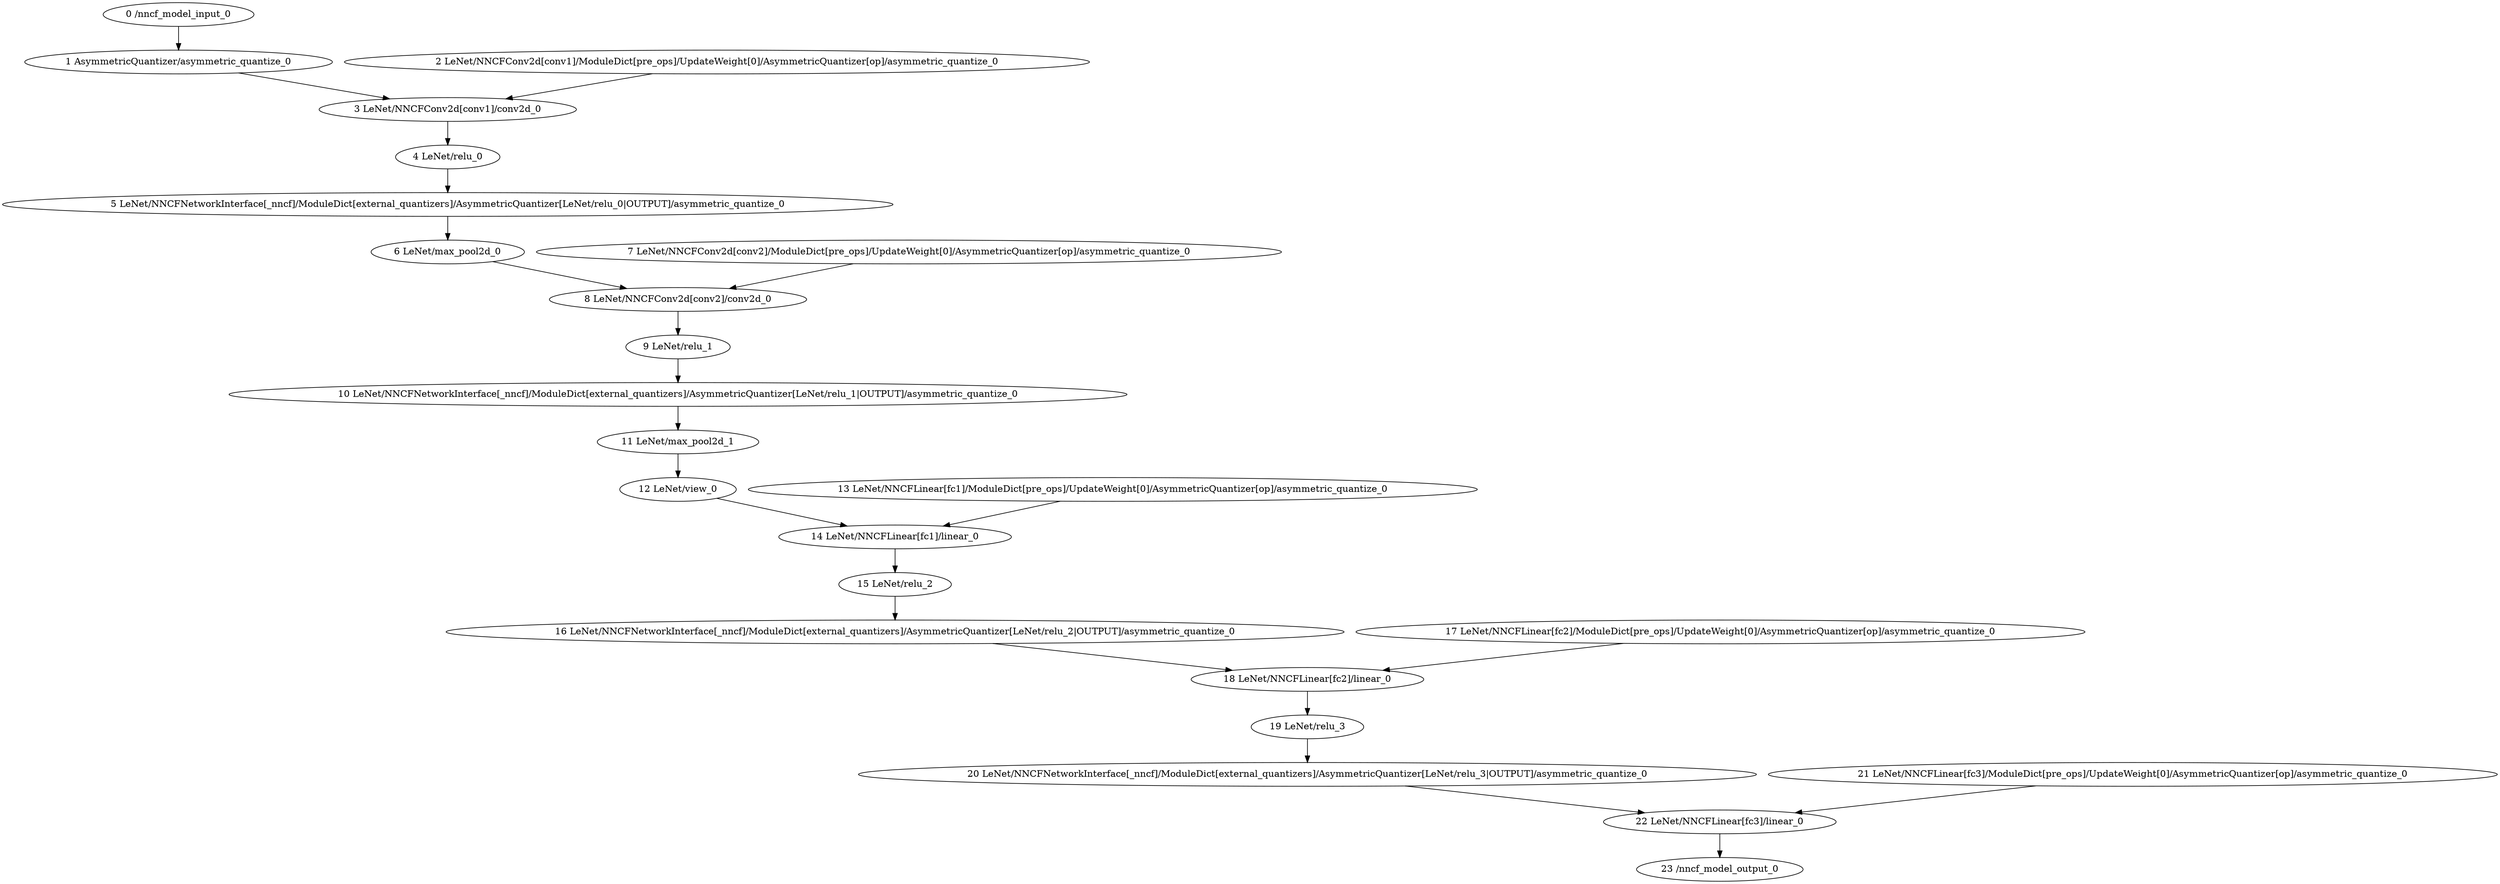 strict digraph  {
"0 /nncf_model_input_0" [id=0, type=nncf_model_input];
"1 AsymmetricQuantizer/asymmetric_quantize_0" [id=1, type=asymmetric_quantize];
"2 LeNet/NNCFConv2d[conv1]/ModuleDict[pre_ops]/UpdateWeight[0]/AsymmetricQuantizer[op]/asymmetric_quantize_0" [id=2, type=asymmetric_quantize];
"3 LeNet/NNCFConv2d[conv1]/conv2d_0" [id=3, type=conv2d];
"4 LeNet/relu_0" [id=4, type=relu];
"5 LeNet/NNCFNetworkInterface[_nncf]/ModuleDict[external_quantizers]/AsymmetricQuantizer[LeNet/relu_0|OUTPUT]/asymmetric_quantize_0" [id=5, type=asymmetric_quantize];
"6 LeNet/max_pool2d_0" [id=6, type=max_pool2d];
"7 LeNet/NNCFConv2d[conv2]/ModuleDict[pre_ops]/UpdateWeight[0]/AsymmetricQuantizer[op]/asymmetric_quantize_0" [id=7, type=asymmetric_quantize];
"8 LeNet/NNCFConv2d[conv2]/conv2d_0" [id=8, type=conv2d];
"9 LeNet/relu_1" [id=9, type=relu];
"10 LeNet/NNCFNetworkInterface[_nncf]/ModuleDict[external_quantizers]/AsymmetricQuantizer[LeNet/relu_1|OUTPUT]/asymmetric_quantize_0" [id=10, type=asymmetric_quantize];
"11 LeNet/max_pool2d_1" [id=11, type=max_pool2d];
"12 LeNet/view_0" [id=12, type=view];
"13 LeNet/NNCFLinear[fc1]/ModuleDict[pre_ops]/UpdateWeight[0]/AsymmetricQuantizer[op]/asymmetric_quantize_0" [id=13, type=asymmetric_quantize];
"14 LeNet/NNCFLinear[fc1]/linear_0" [id=14, type=linear];
"15 LeNet/relu_2" [id=15, type=relu];
"16 LeNet/NNCFNetworkInterface[_nncf]/ModuleDict[external_quantizers]/AsymmetricQuantizer[LeNet/relu_2|OUTPUT]/asymmetric_quantize_0" [id=16, type=asymmetric_quantize];
"17 LeNet/NNCFLinear[fc2]/ModuleDict[pre_ops]/UpdateWeight[0]/AsymmetricQuantizer[op]/asymmetric_quantize_0" [id=17, type=asymmetric_quantize];
"18 LeNet/NNCFLinear[fc2]/linear_0" [id=18, type=linear];
"19 LeNet/relu_3" [id=19, type=relu];
"20 LeNet/NNCFNetworkInterface[_nncf]/ModuleDict[external_quantizers]/AsymmetricQuantizer[LeNet/relu_3|OUTPUT]/asymmetric_quantize_0" [id=20, type=asymmetric_quantize];
"21 LeNet/NNCFLinear[fc3]/ModuleDict[pre_ops]/UpdateWeight[0]/AsymmetricQuantizer[op]/asymmetric_quantize_0" [id=21, type=asymmetric_quantize];
"22 LeNet/NNCFLinear[fc3]/linear_0" [id=22, type=linear];
"23 /nncf_model_output_0" [id=23, type=nncf_model_output];
"0 /nncf_model_input_0" -> "1 AsymmetricQuantizer/asymmetric_quantize_0";
"1 AsymmetricQuantizer/asymmetric_quantize_0" -> "3 LeNet/NNCFConv2d[conv1]/conv2d_0";
"2 LeNet/NNCFConv2d[conv1]/ModuleDict[pre_ops]/UpdateWeight[0]/AsymmetricQuantizer[op]/asymmetric_quantize_0" -> "3 LeNet/NNCFConv2d[conv1]/conv2d_0";
"3 LeNet/NNCFConv2d[conv1]/conv2d_0" -> "4 LeNet/relu_0";
"4 LeNet/relu_0" -> "5 LeNet/NNCFNetworkInterface[_nncf]/ModuleDict[external_quantizers]/AsymmetricQuantizer[LeNet/relu_0|OUTPUT]/asymmetric_quantize_0";
"5 LeNet/NNCFNetworkInterface[_nncf]/ModuleDict[external_quantizers]/AsymmetricQuantizer[LeNet/relu_0|OUTPUT]/asymmetric_quantize_0" -> "6 LeNet/max_pool2d_0";
"6 LeNet/max_pool2d_0" -> "8 LeNet/NNCFConv2d[conv2]/conv2d_0";
"7 LeNet/NNCFConv2d[conv2]/ModuleDict[pre_ops]/UpdateWeight[0]/AsymmetricQuantizer[op]/asymmetric_quantize_0" -> "8 LeNet/NNCFConv2d[conv2]/conv2d_0";
"8 LeNet/NNCFConv2d[conv2]/conv2d_0" -> "9 LeNet/relu_1";
"9 LeNet/relu_1" -> "10 LeNet/NNCFNetworkInterface[_nncf]/ModuleDict[external_quantizers]/AsymmetricQuantizer[LeNet/relu_1|OUTPUT]/asymmetric_quantize_0";
"10 LeNet/NNCFNetworkInterface[_nncf]/ModuleDict[external_quantizers]/AsymmetricQuantizer[LeNet/relu_1|OUTPUT]/asymmetric_quantize_0" -> "11 LeNet/max_pool2d_1";
"11 LeNet/max_pool2d_1" -> "12 LeNet/view_0";
"12 LeNet/view_0" -> "14 LeNet/NNCFLinear[fc1]/linear_0";
"13 LeNet/NNCFLinear[fc1]/ModuleDict[pre_ops]/UpdateWeight[0]/AsymmetricQuantizer[op]/asymmetric_quantize_0" -> "14 LeNet/NNCFLinear[fc1]/linear_0";
"14 LeNet/NNCFLinear[fc1]/linear_0" -> "15 LeNet/relu_2";
"15 LeNet/relu_2" -> "16 LeNet/NNCFNetworkInterface[_nncf]/ModuleDict[external_quantizers]/AsymmetricQuantizer[LeNet/relu_2|OUTPUT]/asymmetric_quantize_0";
"16 LeNet/NNCFNetworkInterface[_nncf]/ModuleDict[external_quantizers]/AsymmetricQuantizer[LeNet/relu_2|OUTPUT]/asymmetric_quantize_0" -> "18 LeNet/NNCFLinear[fc2]/linear_0";
"17 LeNet/NNCFLinear[fc2]/ModuleDict[pre_ops]/UpdateWeight[0]/AsymmetricQuantizer[op]/asymmetric_quantize_0" -> "18 LeNet/NNCFLinear[fc2]/linear_0";
"18 LeNet/NNCFLinear[fc2]/linear_0" -> "19 LeNet/relu_3";
"19 LeNet/relu_3" -> "20 LeNet/NNCFNetworkInterface[_nncf]/ModuleDict[external_quantizers]/AsymmetricQuantizer[LeNet/relu_3|OUTPUT]/asymmetric_quantize_0";
"20 LeNet/NNCFNetworkInterface[_nncf]/ModuleDict[external_quantizers]/AsymmetricQuantizer[LeNet/relu_3|OUTPUT]/asymmetric_quantize_0" -> "22 LeNet/NNCFLinear[fc3]/linear_0";
"21 LeNet/NNCFLinear[fc3]/ModuleDict[pre_ops]/UpdateWeight[0]/AsymmetricQuantizer[op]/asymmetric_quantize_0" -> "22 LeNet/NNCFLinear[fc3]/linear_0";
"22 LeNet/NNCFLinear[fc3]/linear_0" -> "23 /nncf_model_output_0";
}
